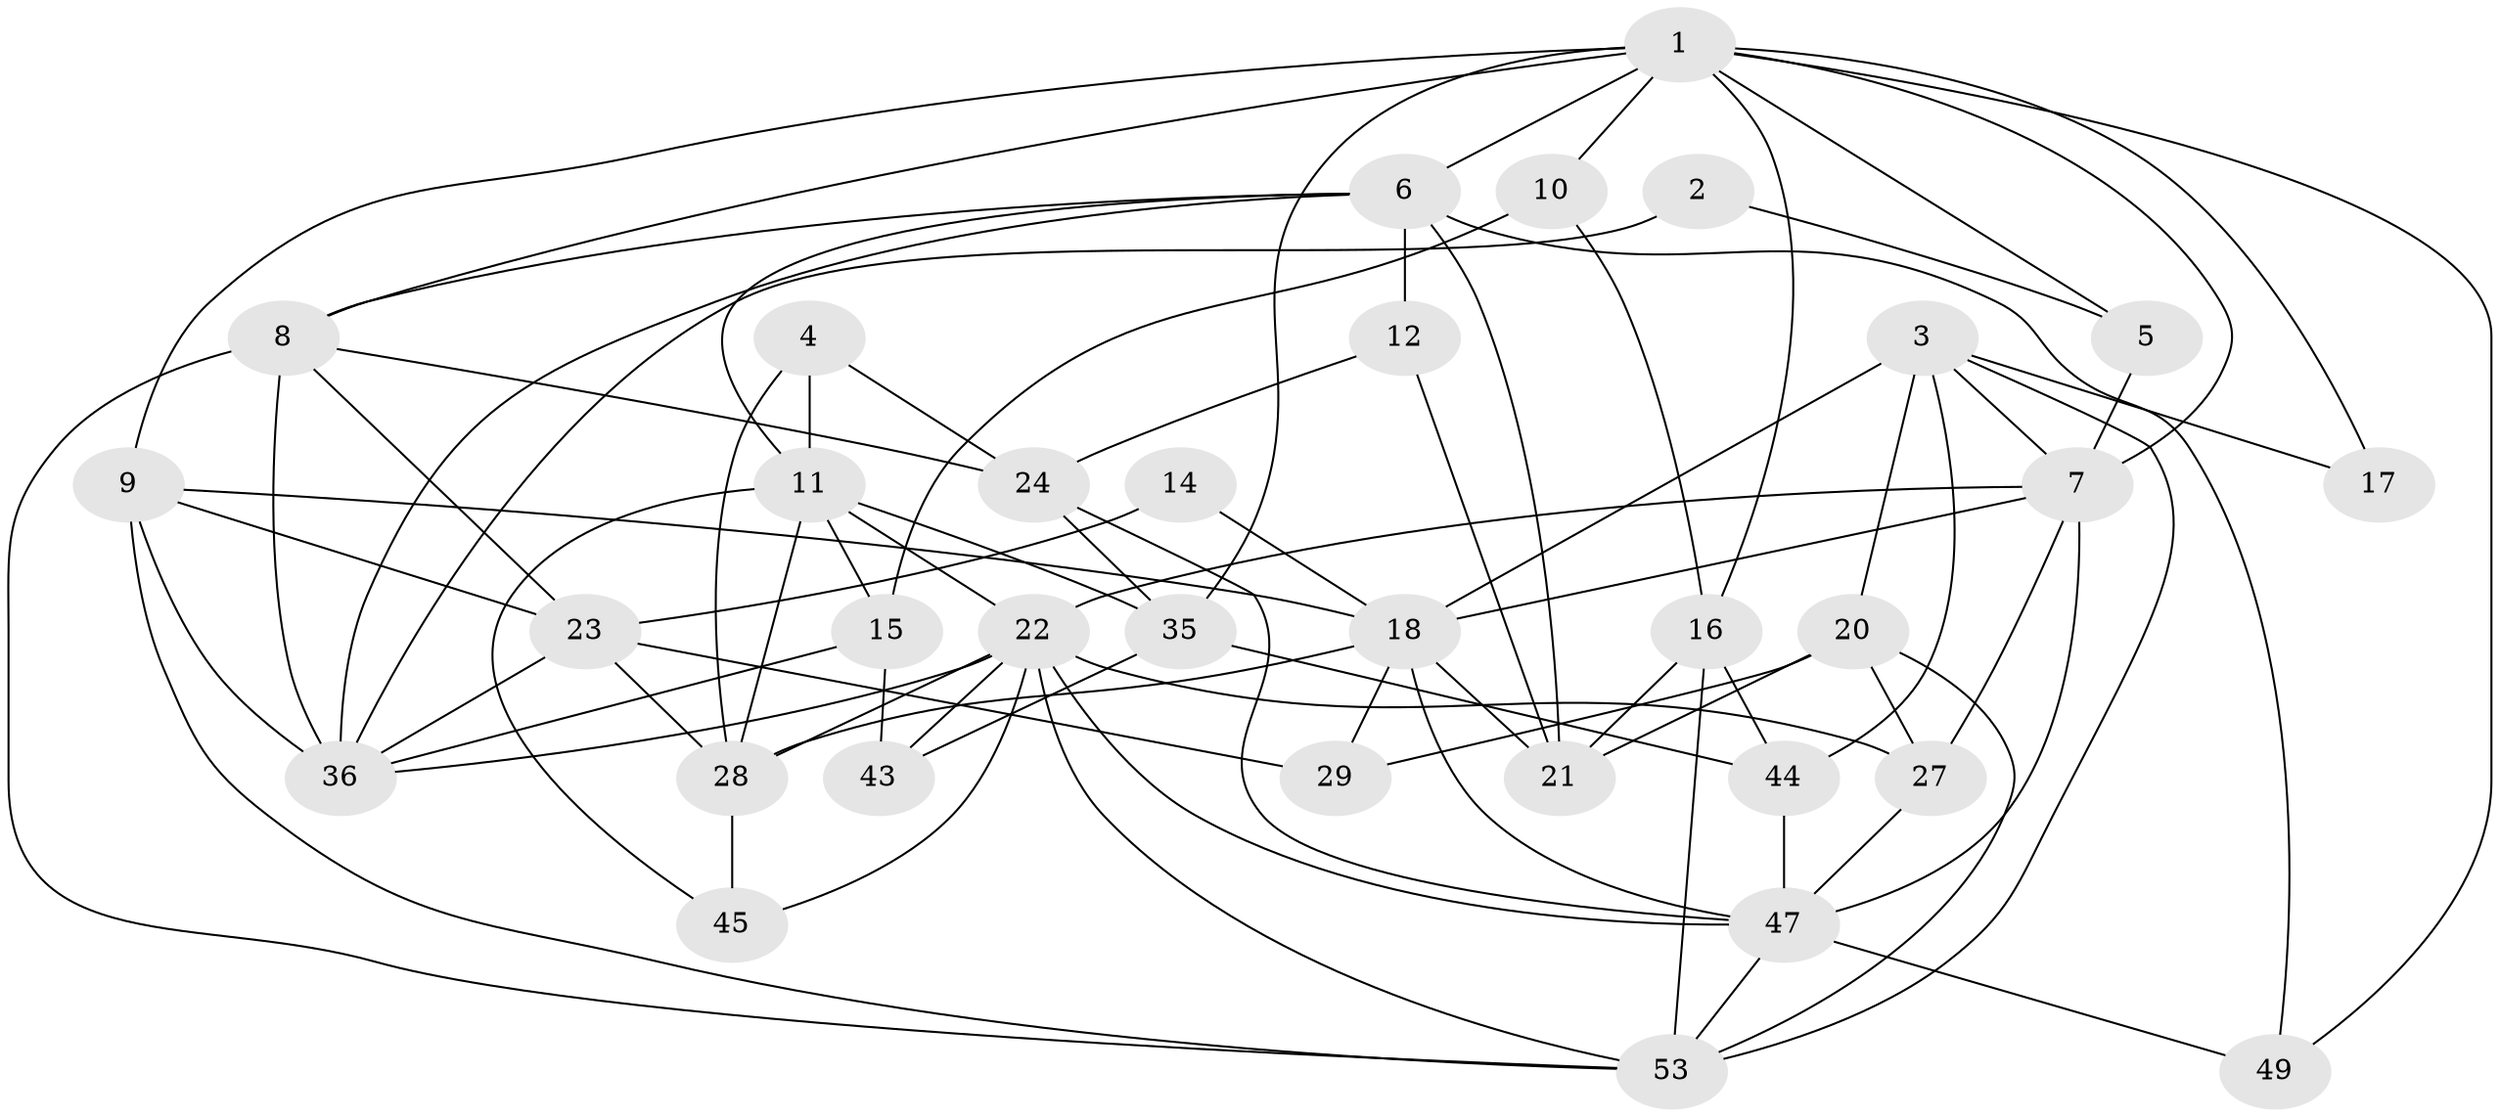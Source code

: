 // Generated by graph-tools (version 1.1) at 2025/24/03/03/25 07:24:00]
// undirected, 33 vertices, 83 edges
graph export_dot {
graph [start="1"]
  node [color=gray90,style=filled];
  1 [super="+31"];
  2;
  3 [super="+41"];
  4;
  5;
  6 [super="+30"];
  7 [super="+52"];
  8 [super="+51"];
  9 [super="+13"];
  10 [super="+48"];
  11 [super="+37"];
  12;
  14;
  15 [super="+19"];
  16 [super="+38"];
  17;
  18 [super="+34"];
  20 [super="+40"];
  21 [super="+32"];
  22 [super="+25"];
  23 [super="+26"];
  24 [super="+46"];
  27;
  28 [super="+33"];
  29;
  35 [super="+39"];
  36 [super="+42"];
  43;
  44;
  45;
  47 [super="+50"];
  49;
  53 [super="+54"];
  1 -- 8;
  1 -- 10 [weight=2];
  1 -- 16;
  1 -- 6;
  1 -- 17;
  1 -- 49;
  1 -- 35;
  1 -- 5;
  1 -- 7 [weight=2];
  1 -- 9;
  2 -- 5;
  2 -- 36;
  3 -- 20;
  3 -- 17;
  3 -- 44;
  3 -- 7;
  3 -- 18;
  3 -- 53;
  4 -- 24;
  4 -- 28;
  4 -- 11;
  5 -- 7;
  6 -- 49;
  6 -- 8;
  6 -- 11;
  6 -- 12;
  6 -- 21;
  6 -- 36;
  7 -- 18;
  7 -- 27;
  7 -- 22;
  7 -- 47;
  8 -- 53;
  8 -- 24;
  8 -- 36;
  8 -- 23;
  9 -- 36 [weight=2];
  9 -- 23;
  9 -- 18;
  9 -- 53;
  10 -- 15;
  10 -- 16;
  11 -- 45;
  11 -- 35;
  11 -- 28;
  11 -- 22;
  11 -- 15;
  12 -- 21;
  12 -- 24;
  14 -- 23;
  14 -- 18;
  15 -- 43;
  15 -- 36;
  16 -- 44;
  16 -- 21;
  16 -- 53;
  18 -- 47;
  18 -- 21;
  18 -- 28;
  18 -- 29;
  20 -- 53;
  20 -- 21;
  20 -- 29;
  20 -- 27;
  22 -- 27;
  22 -- 36;
  22 -- 43;
  22 -- 45;
  22 -- 28;
  22 -- 47 [weight=2];
  22 -- 53;
  23 -- 29;
  23 -- 28;
  23 -- 36;
  24 -- 47;
  24 -- 35;
  27 -- 47;
  28 -- 45;
  35 -- 44;
  35 -- 43;
  44 -- 47;
  47 -- 49;
  47 -- 53;
}
